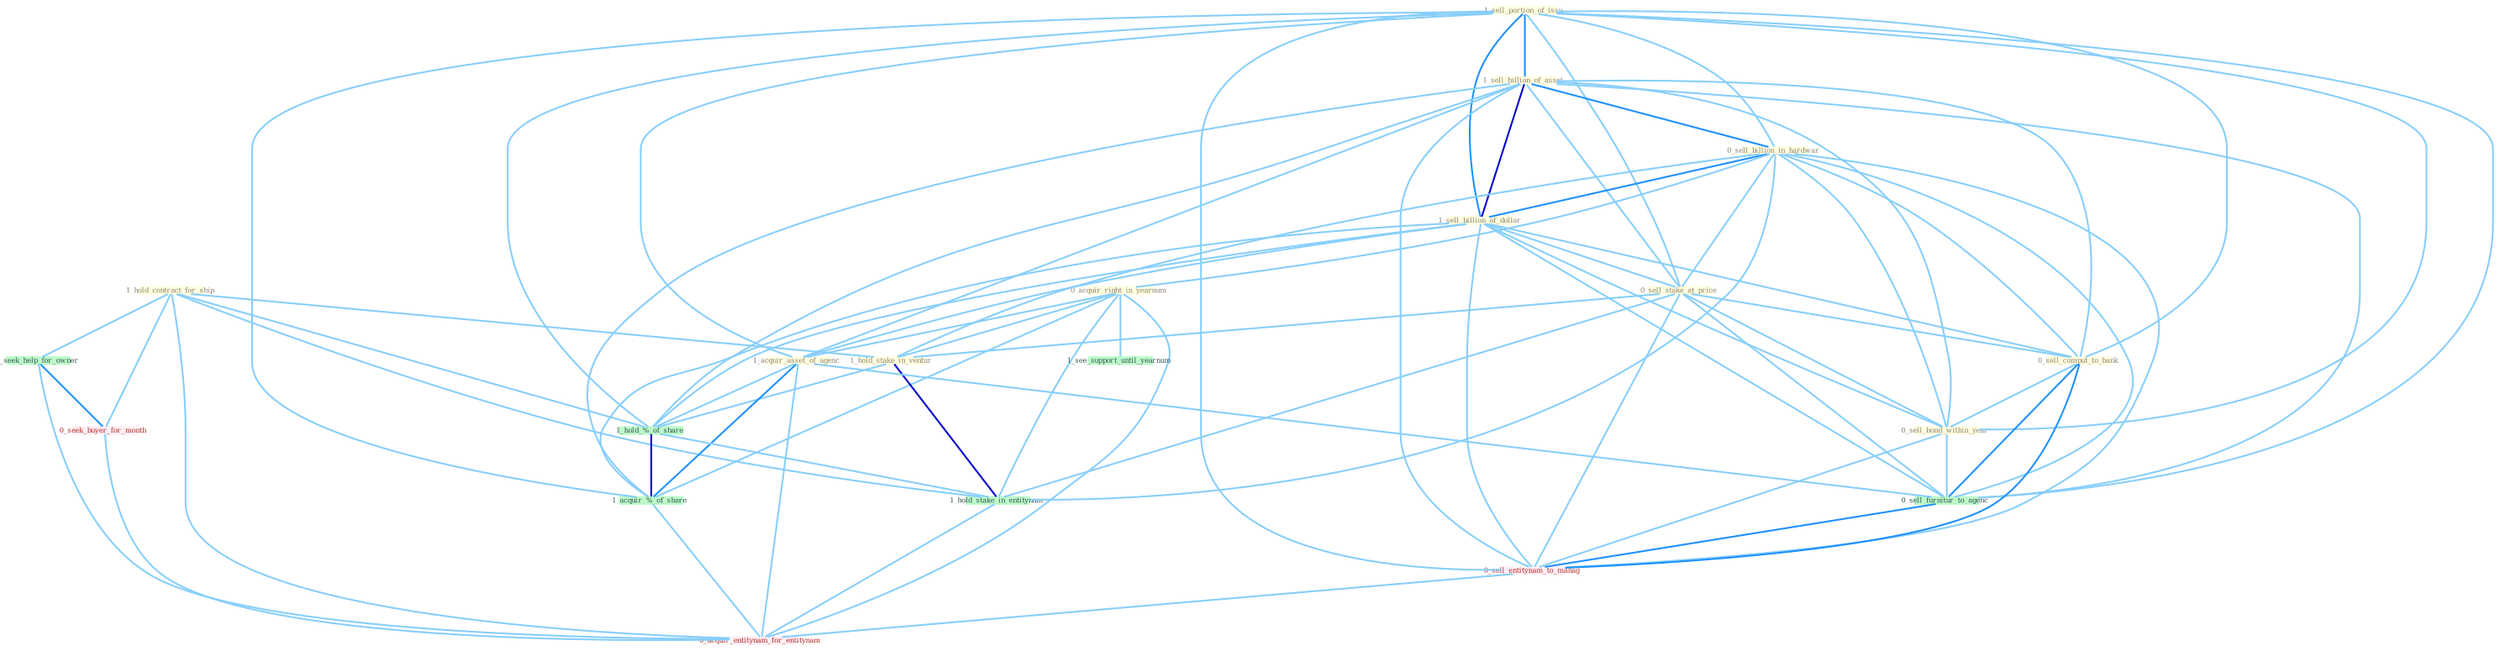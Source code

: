 Graph G{ 
    node
    [shape=polygon,style=filled,width=.5,height=.06,color="#BDFCC9",fixedsize=true,fontsize=4,
    fontcolor="#2f4f4f"];
    {node
    [color="#ffffe0", fontcolor="#8b7d6b"] "1_sell_portion_of_issu " "1_sell_billion_of_asset " "0_sell_billion_in_hardwar " "1_sell_billion_of_dollar " "0_acquir_right_in_yearnum " "0_sell_stake_at_price " "0_sell_comput_to_bank " "1_hold_contract_for_ship " "0_sell_bond_within_year " "1_hold_stake_in_ventur " "1_acquir_asset_of_agenc "}
{node [color="#fff0f5", fontcolor="#b22222"] "0_seek_buyer_for_month " "0_sell_entitynam_to_manag " "0_acquir_entitynam_for_entitynam "}
edge [color="#B0E2FF"];

	"1_sell_portion_of_issu " -- "1_sell_billion_of_asset " [w="2", color="#1e90ff" , len=0.8];
	"1_sell_portion_of_issu " -- "0_sell_billion_in_hardwar " [w="1", color="#87cefa" ];
	"1_sell_portion_of_issu " -- "1_sell_billion_of_dollar " [w="2", color="#1e90ff" , len=0.8];
	"1_sell_portion_of_issu " -- "0_sell_stake_at_price " [w="1", color="#87cefa" ];
	"1_sell_portion_of_issu " -- "0_sell_comput_to_bank " [w="1", color="#87cefa" ];
	"1_sell_portion_of_issu " -- "0_sell_bond_within_year " [w="1", color="#87cefa" ];
	"1_sell_portion_of_issu " -- "1_acquir_asset_of_agenc " [w="1", color="#87cefa" ];
	"1_sell_portion_of_issu " -- "1_hold_%_of_share " [w="1", color="#87cefa" ];
	"1_sell_portion_of_issu " -- "1_acquir_%_of_share " [w="1", color="#87cefa" ];
	"1_sell_portion_of_issu " -- "0_sell_furnitur_to_agenc " [w="1", color="#87cefa" ];
	"1_sell_portion_of_issu " -- "0_sell_entitynam_to_manag " [w="1", color="#87cefa" ];
	"1_sell_billion_of_asset " -- "0_sell_billion_in_hardwar " [w="2", color="#1e90ff" , len=0.8];
	"1_sell_billion_of_asset " -- "1_sell_billion_of_dollar " [w="3", color="#0000cd" , len=0.6];
	"1_sell_billion_of_asset " -- "0_sell_stake_at_price " [w="1", color="#87cefa" ];
	"1_sell_billion_of_asset " -- "0_sell_comput_to_bank " [w="1", color="#87cefa" ];
	"1_sell_billion_of_asset " -- "0_sell_bond_within_year " [w="1", color="#87cefa" ];
	"1_sell_billion_of_asset " -- "1_acquir_asset_of_agenc " [w="1", color="#87cefa" ];
	"1_sell_billion_of_asset " -- "1_hold_%_of_share " [w="1", color="#87cefa" ];
	"1_sell_billion_of_asset " -- "1_acquir_%_of_share " [w="1", color="#87cefa" ];
	"1_sell_billion_of_asset " -- "0_sell_furnitur_to_agenc " [w="1", color="#87cefa" ];
	"1_sell_billion_of_asset " -- "0_sell_entitynam_to_manag " [w="1", color="#87cefa" ];
	"0_sell_billion_in_hardwar " -- "1_sell_billion_of_dollar " [w="2", color="#1e90ff" , len=0.8];
	"0_sell_billion_in_hardwar " -- "0_acquir_right_in_yearnum " [w="1", color="#87cefa" ];
	"0_sell_billion_in_hardwar " -- "0_sell_stake_at_price " [w="1", color="#87cefa" ];
	"0_sell_billion_in_hardwar " -- "0_sell_comput_to_bank " [w="1", color="#87cefa" ];
	"0_sell_billion_in_hardwar " -- "0_sell_bond_within_year " [w="1", color="#87cefa" ];
	"0_sell_billion_in_hardwar " -- "1_hold_stake_in_ventur " [w="1", color="#87cefa" ];
	"0_sell_billion_in_hardwar " -- "1_hold_stake_in_entitynam " [w="1", color="#87cefa" ];
	"0_sell_billion_in_hardwar " -- "0_sell_furnitur_to_agenc " [w="1", color="#87cefa" ];
	"0_sell_billion_in_hardwar " -- "0_sell_entitynam_to_manag " [w="1", color="#87cefa" ];
	"1_sell_billion_of_dollar " -- "0_sell_stake_at_price " [w="1", color="#87cefa" ];
	"1_sell_billion_of_dollar " -- "0_sell_comput_to_bank " [w="1", color="#87cefa" ];
	"1_sell_billion_of_dollar " -- "0_sell_bond_within_year " [w="1", color="#87cefa" ];
	"1_sell_billion_of_dollar " -- "1_acquir_asset_of_agenc " [w="1", color="#87cefa" ];
	"1_sell_billion_of_dollar " -- "1_hold_%_of_share " [w="1", color="#87cefa" ];
	"1_sell_billion_of_dollar " -- "1_acquir_%_of_share " [w="1", color="#87cefa" ];
	"1_sell_billion_of_dollar " -- "0_sell_furnitur_to_agenc " [w="1", color="#87cefa" ];
	"1_sell_billion_of_dollar " -- "0_sell_entitynam_to_manag " [w="1", color="#87cefa" ];
	"0_acquir_right_in_yearnum " -- "1_hold_stake_in_ventur " [w="1", color="#87cefa" ];
	"0_acquir_right_in_yearnum " -- "1_acquir_asset_of_agenc " [w="1", color="#87cefa" ];
	"0_acquir_right_in_yearnum " -- "1_hold_stake_in_entitynam " [w="1", color="#87cefa" ];
	"0_acquir_right_in_yearnum " -- "1_acquir_%_of_share " [w="1", color="#87cefa" ];
	"0_acquir_right_in_yearnum " -- "1_see_support_until_yearnum " [w="1", color="#87cefa" ];
	"0_acquir_right_in_yearnum " -- "0_acquir_entitynam_for_entitynam " [w="1", color="#87cefa" ];
	"0_sell_stake_at_price " -- "0_sell_comput_to_bank " [w="1", color="#87cefa" ];
	"0_sell_stake_at_price " -- "0_sell_bond_within_year " [w="1", color="#87cefa" ];
	"0_sell_stake_at_price " -- "1_hold_stake_in_ventur " [w="1", color="#87cefa" ];
	"0_sell_stake_at_price " -- "1_hold_stake_in_entitynam " [w="1", color="#87cefa" ];
	"0_sell_stake_at_price " -- "0_sell_furnitur_to_agenc " [w="1", color="#87cefa" ];
	"0_sell_stake_at_price " -- "0_sell_entitynam_to_manag " [w="1", color="#87cefa" ];
	"0_sell_comput_to_bank " -- "0_sell_bond_within_year " [w="1", color="#87cefa" ];
	"0_sell_comput_to_bank " -- "0_sell_furnitur_to_agenc " [w="2", color="#1e90ff" , len=0.8];
	"0_sell_comput_to_bank " -- "0_sell_entitynam_to_manag " [w="2", color="#1e90ff" , len=0.8];
	"1_hold_contract_for_ship " -- "1_hold_stake_in_ventur " [w="1", color="#87cefa" ];
	"1_hold_contract_for_ship " -- "1_hold_%_of_share " [w="1", color="#87cefa" ];
	"1_hold_contract_for_ship " -- "1_hold_stake_in_entitynam " [w="1", color="#87cefa" ];
	"1_hold_contract_for_ship " -- "1_seek_help_for_owner " [w="1", color="#87cefa" ];
	"1_hold_contract_for_ship " -- "0_seek_buyer_for_month " [w="1", color="#87cefa" ];
	"1_hold_contract_for_ship " -- "0_acquir_entitynam_for_entitynam " [w="1", color="#87cefa" ];
	"0_sell_bond_within_year " -- "0_sell_furnitur_to_agenc " [w="1", color="#87cefa" ];
	"0_sell_bond_within_year " -- "0_sell_entitynam_to_manag " [w="1", color="#87cefa" ];
	"1_hold_stake_in_ventur " -- "1_hold_%_of_share " [w="1", color="#87cefa" ];
	"1_hold_stake_in_ventur " -- "1_hold_stake_in_entitynam " [w="3", color="#0000cd" , len=0.6];
	"1_acquir_asset_of_agenc " -- "1_hold_%_of_share " [w="1", color="#87cefa" ];
	"1_acquir_asset_of_agenc " -- "1_acquir_%_of_share " [w="2", color="#1e90ff" , len=0.8];
	"1_acquir_asset_of_agenc " -- "0_sell_furnitur_to_agenc " [w="1", color="#87cefa" ];
	"1_acquir_asset_of_agenc " -- "0_acquir_entitynam_for_entitynam " [w="1", color="#87cefa" ];
	"1_hold_%_of_share " -- "1_hold_stake_in_entitynam " [w="1", color="#87cefa" ];
	"1_hold_%_of_share " -- "1_acquir_%_of_share " [w="3", color="#0000cd" , len=0.6];
	"1_hold_stake_in_entitynam " -- "0_acquir_entitynam_for_entitynam " [w="1", color="#87cefa" ];
	"1_seek_help_for_owner " -- "0_seek_buyer_for_month " [w="2", color="#1e90ff" , len=0.8];
	"1_seek_help_for_owner " -- "0_acquir_entitynam_for_entitynam " [w="1", color="#87cefa" ];
	"0_seek_buyer_for_month " -- "0_acquir_entitynam_for_entitynam " [w="1", color="#87cefa" ];
	"1_acquir_%_of_share " -- "0_acquir_entitynam_for_entitynam " [w="1", color="#87cefa" ];
	"0_sell_furnitur_to_agenc " -- "0_sell_entitynam_to_manag " [w="2", color="#1e90ff" , len=0.8];
	"0_sell_entitynam_to_manag " -- "0_acquir_entitynam_for_entitynam " [w="1", color="#87cefa" ];
}